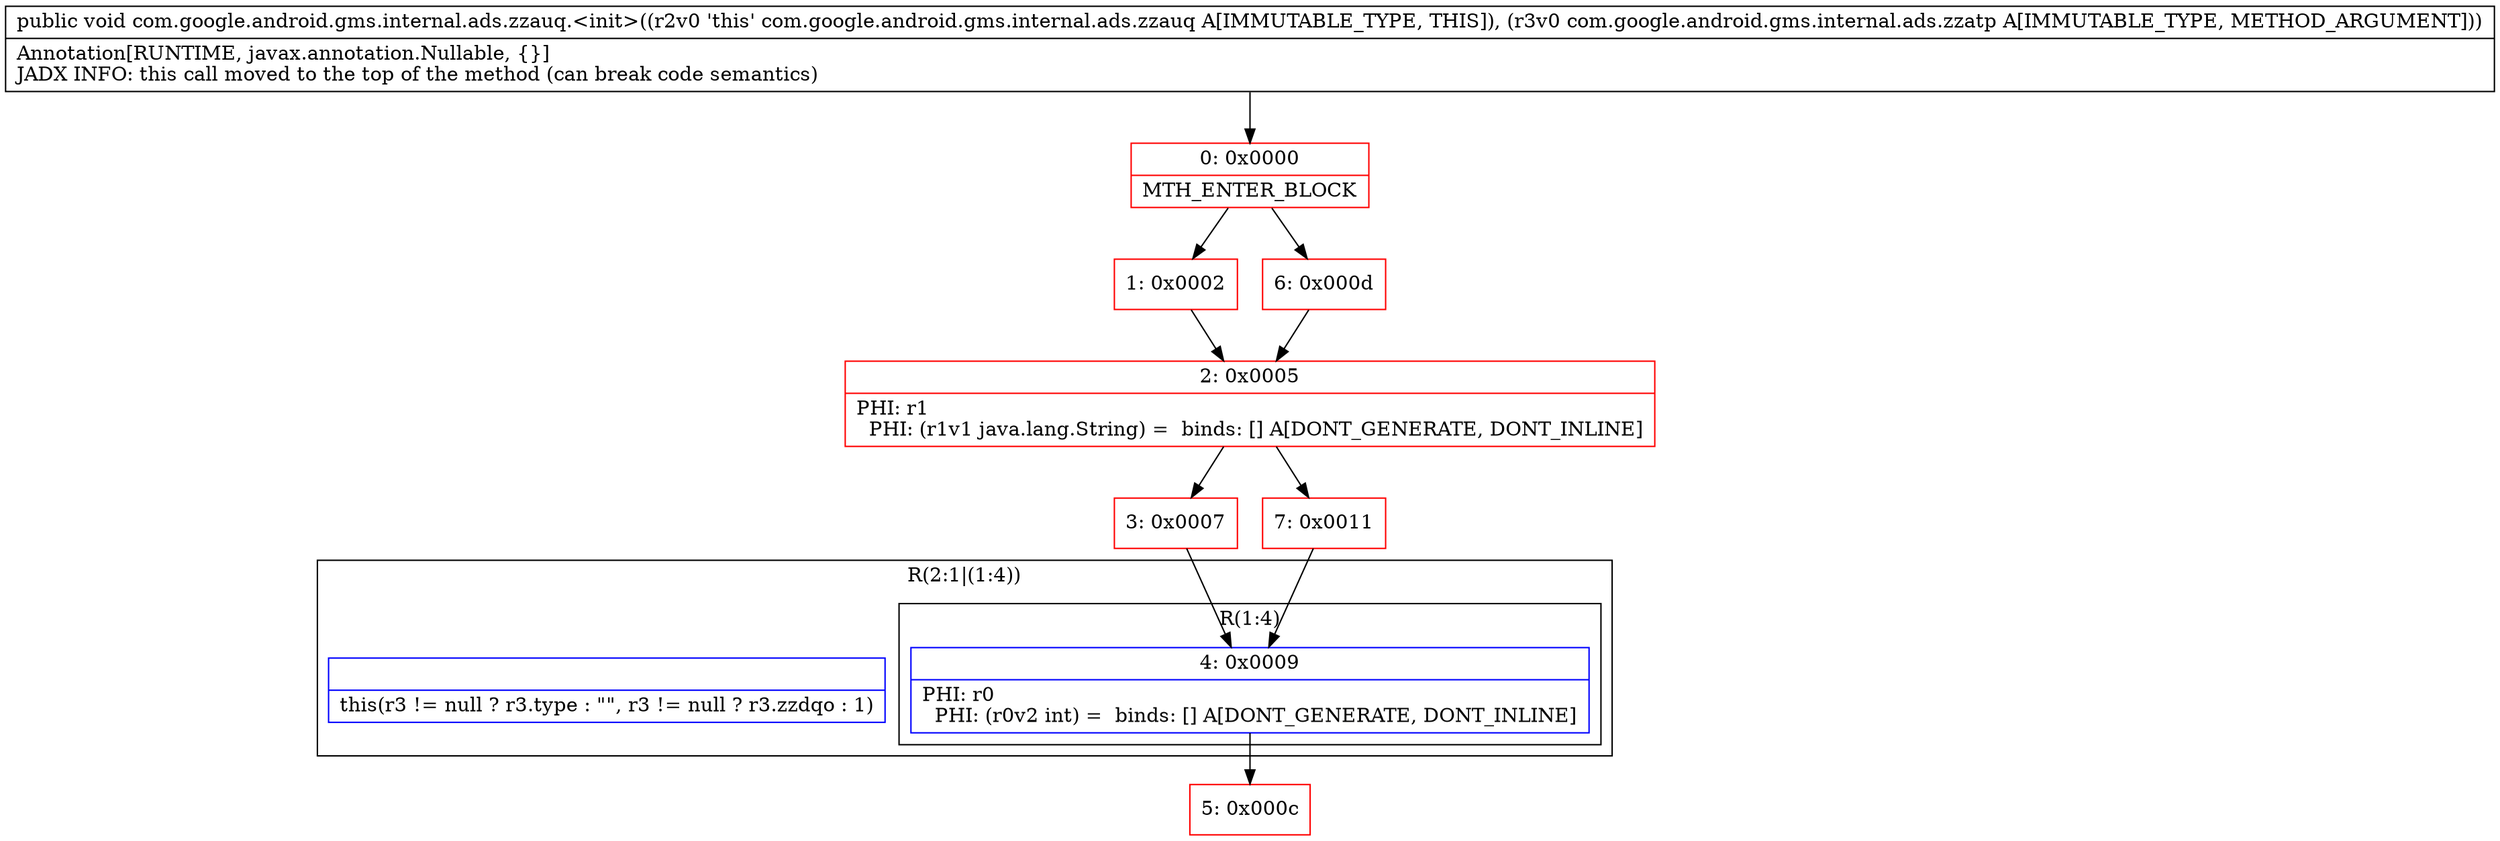digraph "CFG forcom.google.android.gms.internal.ads.zzauq.\<init\>(Lcom\/google\/android\/gms\/internal\/ads\/zzatp;)V" {
subgraph cluster_Region_1509416305 {
label = "R(2:1|(1:4))";
node [shape=record,color=blue];
Node_InsnContainer_988651809 [shape=record,label="{|this(r3 != null ? r3.type : \"\", r3 != null ? r3.zzdqo : 1)\l}"];
subgraph cluster_Region_1196905658 {
label = "R(1:4)";
node [shape=record,color=blue];
Node_4 [shape=record,label="{4\:\ 0x0009|PHI: r0 \l  PHI: (r0v2 int) =  binds: [] A[DONT_GENERATE, DONT_INLINE]\l}"];
}
}
Node_0 [shape=record,color=red,label="{0\:\ 0x0000|MTH_ENTER_BLOCK\l}"];
Node_1 [shape=record,color=red,label="{1\:\ 0x0002}"];
Node_2 [shape=record,color=red,label="{2\:\ 0x0005|PHI: r1 \l  PHI: (r1v1 java.lang.String) =  binds: [] A[DONT_GENERATE, DONT_INLINE]\l}"];
Node_3 [shape=record,color=red,label="{3\:\ 0x0007}"];
Node_5 [shape=record,color=red,label="{5\:\ 0x000c}"];
Node_6 [shape=record,color=red,label="{6\:\ 0x000d}"];
Node_7 [shape=record,color=red,label="{7\:\ 0x0011}"];
MethodNode[shape=record,label="{public void com.google.android.gms.internal.ads.zzauq.\<init\>((r2v0 'this' com.google.android.gms.internal.ads.zzauq A[IMMUTABLE_TYPE, THIS]), (r3v0 com.google.android.gms.internal.ads.zzatp A[IMMUTABLE_TYPE, METHOD_ARGUMENT]))  | Annotation[RUNTIME, javax.annotation.Nullable, \{\}]\lJADX INFO: this call moved to the top of the method (can break code semantics)\l}"];
MethodNode -> Node_0;
Node_4 -> Node_5;
Node_0 -> Node_1;
Node_0 -> Node_6;
Node_1 -> Node_2;
Node_2 -> Node_3;
Node_2 -> Node_7;
Node_3 -> Node_4;
Node_6 -> Node_2;
Node_7 -> Node_4;
}

